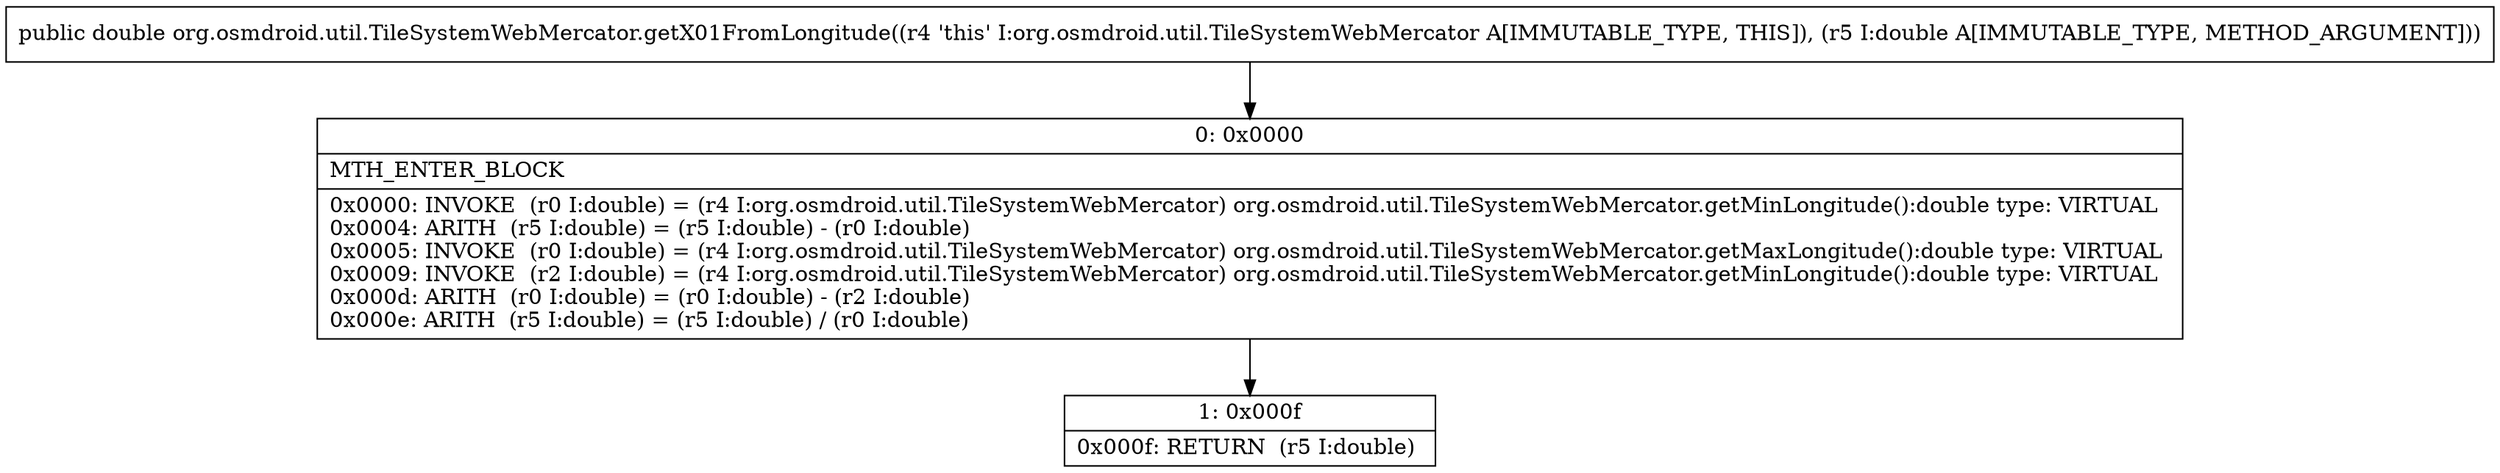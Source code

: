 digraph "CFG fororg.osmdroid.util.TileSystemWebMercator.getX01FromLongitude(D)D" {
Node_0 [shape=record,label="{0\:\ 0x0000|MTH_ENTER_BLOCK\l|0x0000: INVOKE  (r0 I:double) = (r4 I:org.osmdroid.util.TileSystemWebMercator) org.osmdroid.util.TileSystemWebMercator.getMinLongitude():double type: VIRTUAL \l0x0004: ARITH  (r5 I:double) = (r5 I:double) \- (r0 I:double) \l0x0005: INVOKE  (r0 I:double) = (r4 I:org.osmdroid.util.TileSystemWebMercator) org.osmdroid.util.TileSystemWebMercator.getMaxLongitude():double type: VIRTUAL \l0x0009: INVOKE  (r2 I:double) = (r4 I:org.osmdroid.util.TileSystemWebMercator) org.osmdroid.util.TileSystemWebMercator.getMinLongitude():double type: VIRTUAL \l0x000d: ARITH  (r0 I:double) = (r0 I:double) \- (r2 I:double) \l0x000e: ARITH  (r5 I:double) = (r5 I:double) \/ (r0 I:double) \l}"];
Node_1 [shape=record,label="{1\:\ 0x000f|0x000f: RETURN  (r5 I:double) \l}"];
MethodNode[shape=record,label="{public double org.osmdroid.util.TileSystemWebMercator.getX01FromLongitude((r4 'this' I:org.osmdroid.util.TileSystemWebMercator A[IMMUTABLE_TYPE, THIS]), (r5 I:double A[IMMUTABLE_TYPE, METHOD_ARGUMENT])) }"];
MethodNode -> Node_0;
Node_0 -> Node_1;
}

